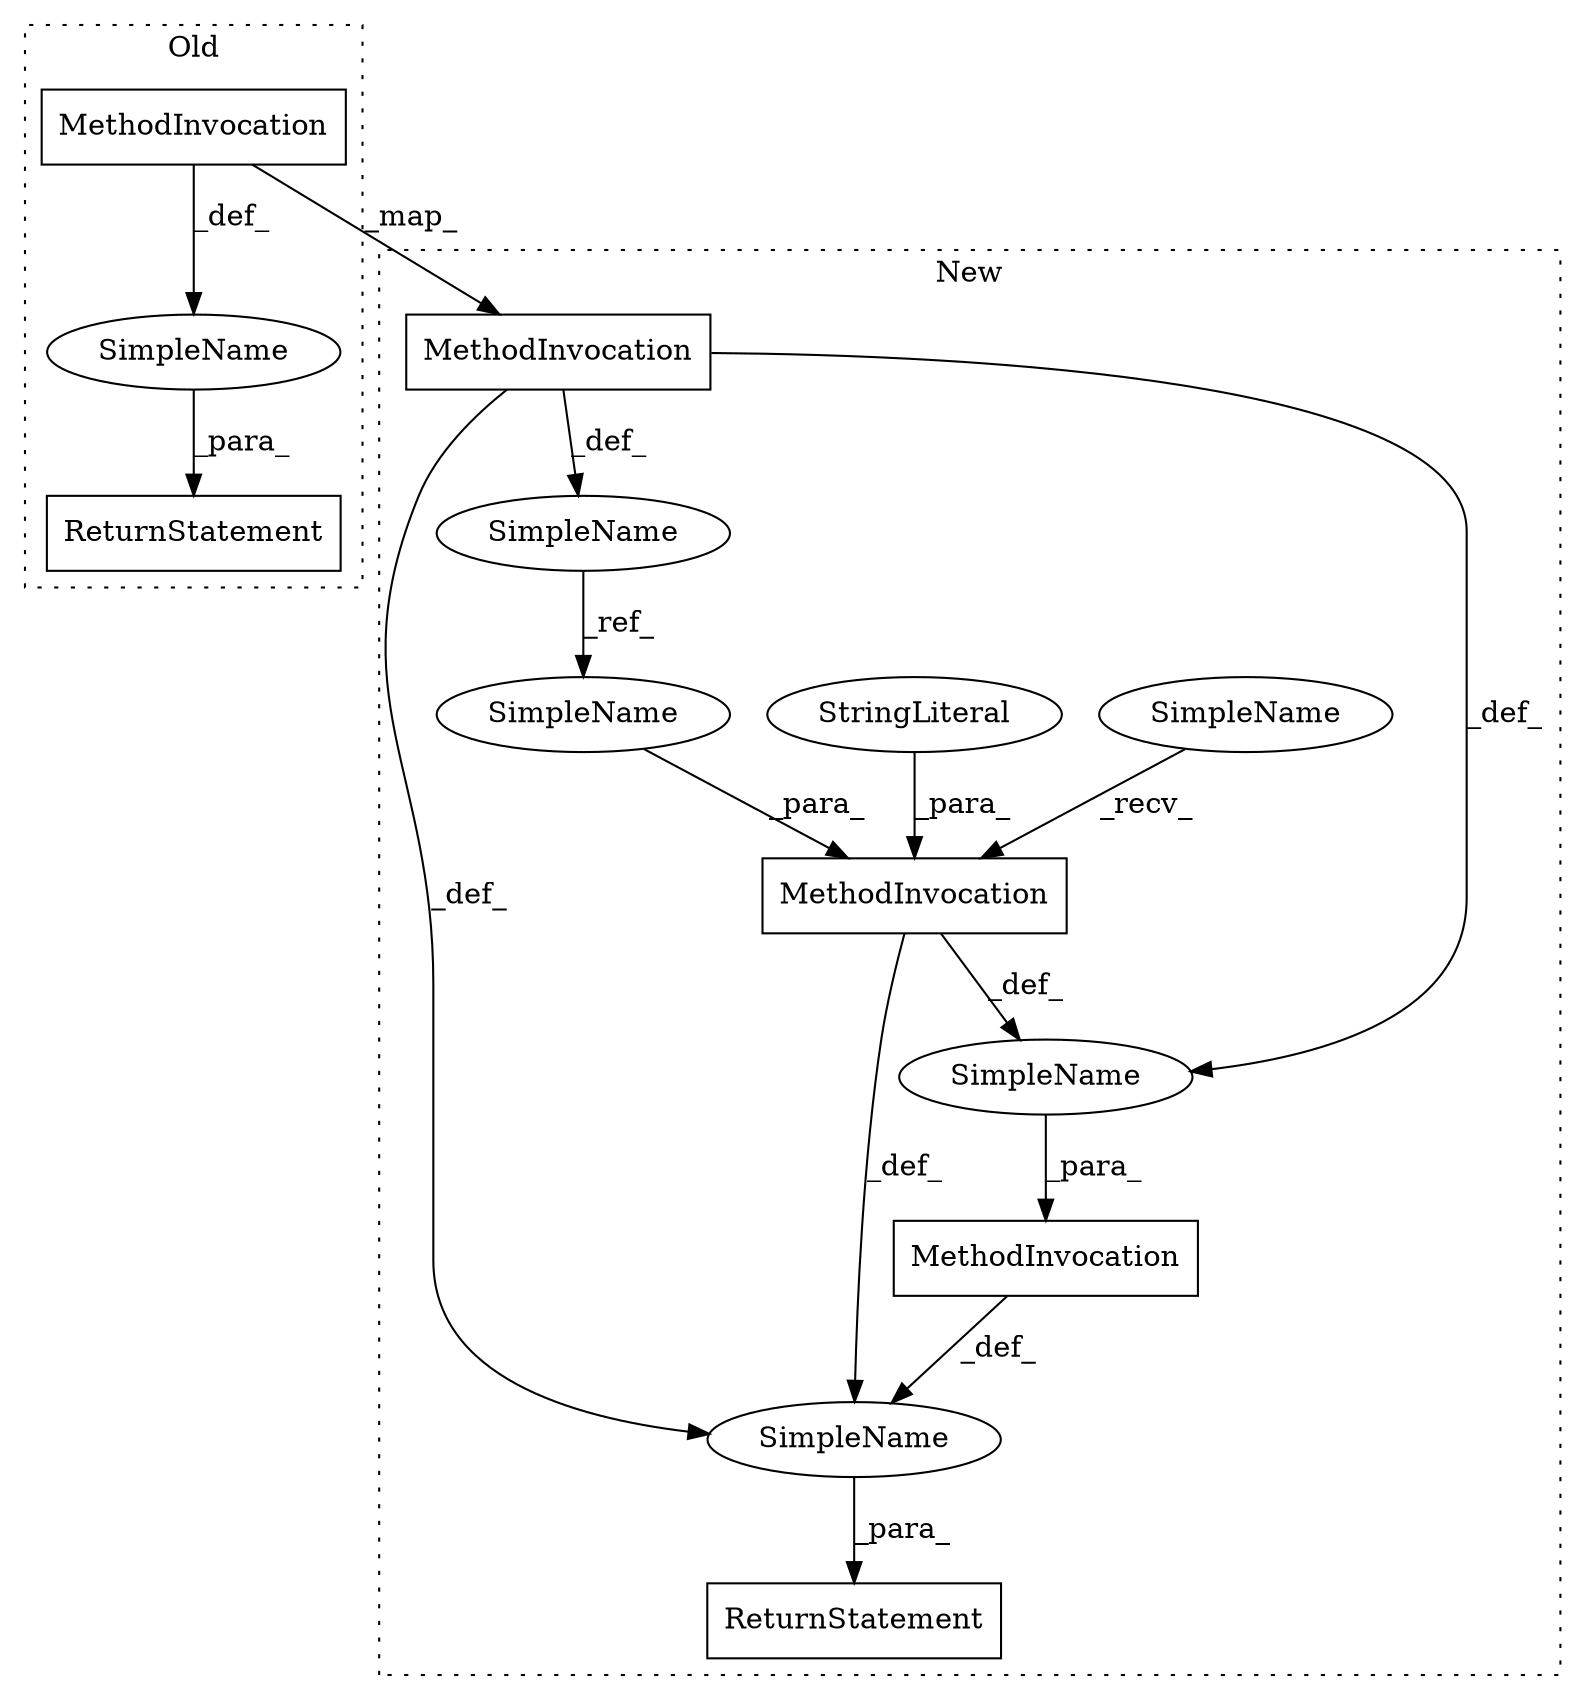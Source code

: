 digraph G {
subgraph cluster0 {
4 [label="MethodInvocation" a="32" s="2276,2346" l="23,1" shape="box"];
5 [label="ReturnStatement" a="41" s="2269" l="7" shape="box"];
7 [label="SimpleName" a="42" s="" l="" shape="ellipse"];
label = "Old";
style="dotted";
}
subgraph cluster1 {
1 [label="MethodInvocation" a="32" s="2385,2449" l="17,1" shape="box"];
2 [label="MethodInvocation" a="32" s="2482,2502" l="3,1" shape="box"];
3 [label="MethodInvocation" a="32" s="2465,2503" l="13,1" shape="box"];
6 [label="ReturnStatement" a="41" s="2458" l="7" shape="box"];
8 [label="SimpleName" a="42" s="2478" l="3" shape="ellipse"];
9 [label="SimpleName" a="42" s="2495" l="7" shape="ellipse"];
10 [label="SimpleName" a="42" s="" l="" shape="ellipse"];
11 [label="SimpleName" a="42" s="2377" l="7" shape="ellipse"];
12 [label="SimpleName" a="42" s="" l="" shape="ellipse"];
13 [label="StringLiteral" a="45" s="2485" l="9" shape="ellipse"];
label = "New";
style="dotted";
}
1 -> 10 [label="_def_"];
1 -> 11 [label="_def_"];
1 -> 12 [label="_def_"];
2 -> 10 [label="_def_"];
2 -> 12 [label="_def_"];
3 -> 10 [label="_def_"];
4 -> 7 [label="_def_"];
4 -> 1 [label="_map_"];
7 -> 5 [label="_para_"];
8 -> 2 [label="_recv_"];
9 -> 2 [label="_para_"];
10 -> 6 [label="_para_"];
11 -> 9 [label="_ref_"];
12 -> 3 [label="_para_"];
13 -> 2 [label="_para_"];
}